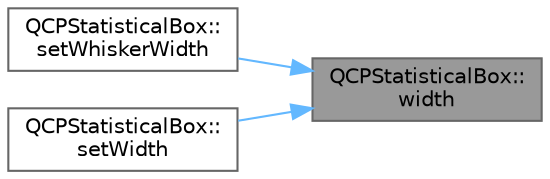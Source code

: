 digraph "QCPStatisticalBox::width"
{
 // LATEX_PDF_SIZE
  bgcolor="transparent";
  edge [fontname=Helvetica,fontsize=10,labelfontname=Helvetica,labelfontsize=10];
  node [fontname=Helvetica,fontsize=10,shape=box,height=0.2,width=0.4];
  rankdir="RL";
  Node1 [label="QCPStatisticalBox::\lwidth",height=0.2,width=0.4,color="gray40", fillcolor="grey60", style="filled", fontcolor="black",tooltip=" "];
  Node1 -> Node2 [dir="back",color="steelblue1",style="solid"];
  Node2 [label="QCPStatisticalBox::\lsetWhiskerWidth",height=0.2,width=0.4,color="grey40", fillcolor="white", style="filled",URL="$class_q_c_p_statistical_box.html#adf378812446bd66f34d1f7f293d991cd",tooltip=" "];
  Node1 -> Node3 [dir="back",color="steelblue1",style="solid"];
  Node3 [label="QCPStatisticalBox::\lsetWidth",height=0.2,width=0.4,color="grey40", fillcolor="white", style="filled",URL="$class_q_c_p_statistical_box.html#a0b62775bd67301b1eba5c785f2b26f14",tooltip=" "];
}
